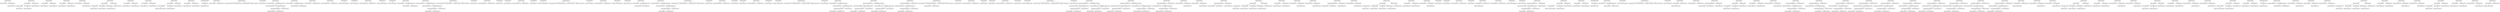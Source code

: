 digraph QuickSort {
"0x6030002e9cc0" [label="StatementMoveNode" shape=box]
"0x6020002026f0" [label="ExpressionConstNode: 1" shape=box]
"0x6030002e9cc0" -> "0x6020002026f0"
"0x6020002026d0" [label="ExpressionTempNode" shape=box]
"0x6040002c8590" [label="TempNode: auxiliary@3737" shape=box]
"0x6020002026d0" -> "0x6040002c8590"
"0x6030002e9cc0" -> "0x6020002026d0"
"0x6030002e9cf0" [label="StatementMoveNode" shape=box]
"0x6040002ca710" [label="ExpressionCallNode" shape=box]
"0x602000202750" [label="ExpressionNameNode" shape=box]
"0x6040002c0790" [label="LabelNode: new@3135" shape=box]
"0x602000202750" -> "0x6040002c0790"
"0x6040002ca710" -> "0x602000202750"
"0x602000202770" [label="ExpressionTempNode" shape=box]
"0x6040002c8550" [label="TempNode: auxiliary@3737" shape=box]
"0x602000202770" -> "0x6040002c8550"
"0x6040002ca710" -> "0x602000202770"
"0x6030002e9cf0" -> "0x6040002ca710"
"0x602000202730" [label="ExpressionTempNode" shape=box]
"0x6040002c8650" [label="TempNode: auxiliary@3738" shape=box]
"0x602000202730" -> "0x6040002c8650"
"0x6030002e9cf0" -> "0x602000202730"
"0x6030002e9d20" [label="StatementMoveNode" shape=box]
"0x6020002027f0" [label="ExpressionTempNode" shape=box]
"0x6040002c8610" [label="TempNode: auxiliary@3737" shape=box]
"0x6020002027f0" -> "0x6040002c8610"
"0x6030002e9d20" -> "0x6020002027f0"
"0x6020002027d0" [label="ExpressionTempNode" shape=box]
"0x6040002c5950" [label="TempNode: auxiliary@3709" shape=box]
"0x6020002027d0" -> "0x6040002c5950"
"0x6030002e9d20" -> "0x6020002027d0"
"0x6030002e9d80" [label="StatementMoveNode" shape=box]
"0x602000202830" [label="ExpressionTempNode" shape=box]
"0x6040002c5910" [label="TempNode: auxiliary@3708" shape=box]
"0x602000202830" -> "0x6040002c5910"
"0x6030002e9d80" -> "0x602000202830"
"0x602000202810" [label="ExpressionTempNode" shape=box]
"0x6040002c86d0" [label="TempNode: auxiliary@3739" shape=box]
"0x602000202810" -> "0x6040002c86d0"
"0x6030002e9d80" -> "0x602000202810"
"0x6030002e9db0" [label="StatementMoveNode" shape=box]
"0x602000202870" [label="ExpressionConstNode: 10" shape=box]
"0x6030002e9db0" -> "0x602000202870"
"0x602000202850" [label="ExpressionTempNode" shape=box]
"0x6040002c8750" [label="TempNode: auxiliary@3740" shape=box]
"0x602000202850" -> "0x6040002c8750"
"0x6030002e9db0" -> "0x602000202850"
"0x6030002e9de0" [label="StatementMoveNode" shape=box]
"0x6040002ca750" [label="ExpressionCallNode" shape=box]
"0x6020002028b0" [label="ExpressionNameNode" shape=box]
"0x6040002c0710" [label="LabelNode: Start@3134" shape=box]
"0x6020002028b0" -> "0x6040002c0710"
"0x6040002ca750" -> "0x6020002028b0"
"0x6020002028d0" [label="ExpressionTempNode" shape=box]
"0x6040002c8690" [label="TempNode: auxiliary@3739" shape=box]
"0x6020002028d0" -> "0x6040002c8690"
"0x6040002ca750" -> "0x6020002028d0"
"0x602000202910" [label="ExpressionTempNode" shape=box]
"0x6040002c8710" [label="TempNode: auxiliary@3740" shape=box]
"0x602000202910" -> "0x6040002c8710"
"0x6040002ca750" -> "0x602000202910"
"0x6030002e9de0" -> "0x6040002ca750"
"0x602000202890" [label="ExpressionTempNode" shape=box]
"0x6040002c8810" [label="TempNode: auxiliary@3741" shape=box]
"0x602000202890" -> "0x6040002c8810"
"0x6030002e9de0" -> "0x602000202890"
"0x6030002e9e10" [label="StatementMoveNode" shape=box]
"0x602000202970" [label="ExpressionTempNode" shape=box]
"0x6040002c87d0" [label="TempNode: auxiliary@3740" shape=box]
"0x602000202970" -> "0x6040002c87d0"
"0x6030002e9e10" -> "0x602000202970"
"0x602000202950" [label="ExpressionTempNode" shape=box]
"0x6040002c5a10" [label="TempNode: auxiliary@3710" shape=box]
"0x602000202950" -> "0x6040002c5a10"
"0x6030002e9e10" -> "0x602000202950"
"0x6030002e9e40" [label="StatementMoveNode" shape=box]
"0x6020002029b0" [label="ExpressionTempNode" shape=box]
"0x6040002c59d0" [label="TempNode: auxiliary@3709" shape=box]
"0x6020002029b0" -> "0x6040002c59d0"
"0x6030002e9e40" -> "0x6020002029b0"
"0x602000202990" [label="ExpressionTempNode" shape=box]
"0x6040002c8890" [label="TempNode: auxiliary@3742" shape=box]
"0x602000202990" -> "0x6040002c8890"
"0x6030002e9e40" -> "0x602000202990"
"0x6030002e9e70" [label="StatementMoveNode" shape=box]
"0x6040002ca790" [label="ExpressionCallNode" shape=box]
"0x6020002029f0" [label="ExpressionNameNode" shape=box]
"0x6040002c0810" [label="LabelNode: System.out.println@3136" shape=box]
"0x6020002029f0" -> "0x6040002c0810"
"0x6040002ca790" -> "0x6020002029f0"
"0x602000202a10" [label="ExpressionTempNode" shape=box]
"0x6040002c8850" [label="TempNode: auxiliary@3742" shape=box]
"0x602000202a10" -> "0x6040002c8850"
"0x6040002ca790" -> "0x602000202a10"
"0x6030002e9e70" -> "0x6040002ca790"
"0x6020002029d0" [label="ExpressionTempNode" shape=box]
"0x6040002c8950" [label="TempNode: auxiliary@3743" shape=box]
"0x6020002029d0" -> "0x6040002c8950"
"0x6030002e9e70" -> "0x6020002029d0"
"0x6030002e9ea0" [label="StatementMoveNode" shape=box]
"0x602000202a70" [label="ExpressionTempNode" shape=box]
"0x6040002c8910" [label="TempNode: auxiliary@3742" shape=box]
"0x602000202a70" -> "0x6040002c8910"
"0x6030002e9ea0" -> "0x602000202a70"
"0x602000202a50" [label="ExpressionTempNode" shape=box]
"0x6040002c5ad0" [label="TempNode: auxiliary@3711" shape=box]
"0x602000202a50" -> "0x6040002c5ad0"
"0x6030002e9ea0" -> "0x602000202a50"
"0x602000202ab0" [label="StatementExpressionNode" shape=box]
"0x602000202a90" [label="ExpressionTempNode" shape=box]
"0x6040002c5a90" [label="TempNode: auxiliary@3710" shape=box]
"0x602000202a90" -> "0x6040002c5a90"
"0x602000202ab0" -> "0x602000202a90"
"0x6030002e8d30" [label="StatementMoveNode" shape=box]
"0x6040002c93d0" [label="ExpressionLocalNode: t" shape=box]
"0x6030002e8d30" -> "0x6040002c93d0"
"0x602000201a10" [label="ExpressionConstNode: 0" shape=box]
"0x6030002e8d30" -> "0x602000201a10"
"0x6040002c9490" [label="StatementCJumpNode: 2" shape=box]
"0x6040002c9410" [label="ExpressionLocalNode: left" shape=box]
"0x6040002c9490" -> "0x6040002c9410"
"0x6040002c9450" [label="ExpressionLocalNode: right" shape=box]
"0x6040002c9490" -> "0x6040002c9450"
"0x6040002c2c50" [label="LabelNode: if_false@3163" shape=box]
"0x6040002c9490" -> "0x6040002c2c50"
"0x6040002c2c10" [label="LabelNode: if_true@3162" shape=box]
"0x6040002c9490" -> "0x6040002c2c10"
"0x602000201a70" [label="StatementLabelNode" shape=box]
"0x6040002c2cd0" [label="LabelNode: if_true@3162" shape=box]
"0x602000201a70" -> "0x6040002c2cd0"
"0x6030002e8e20" [label="StatementMoveNode" shape=box]
"0x6040002c9550" [label="ExpressionLocalNode: v" shape=box]
"0x6030002e8e20" -> "0x6040002c9550"
"0x6030002e8df0" [label="ExpressionBinaryOperationNode: 0" shape=box]
"0x6040002c94d0" [label="ExpressionLocalNode: number" shape=box]
"0x6030002e8df0" -> "0x6040002c94d0"
"0x6030002e8dc0" [label="ExpressionBinaryOperationNode: 0" shape=box]
"0x6030002e8d90" [label="ExpressionBinaryOperationNode: 2" shape=box]
"0x6040002c9510" [label="ExpressionLocalNode: right" shape=box]
"0x6030002e8d90" -> "0x6040002c9510"
"0x602000201a90" [label="ExpressionConstNode: 8" shape=box]
"0x6030002e8d90" -> "0x602000201a90"
"0x6030002e8dc0" -> "0x6030002e8d90"
"0x602000201ab0" [label="ExpressionConstNode: 8" shape=box]
"0x6030002e8dc0" -> "0x602000201ab0"
"0x6030002e8df0" -> "0x6030002e8dc0"
"0x6030002e8e20" -> "0x6030002e8df0"
"0x6030002e8e80" [label="StatementMoveNode" shape=box]
"0x6040002c95d0" [label="ExpressionLocalNode: i" shape=box]
"0x6030002e8e80" -> "0x6040002c95d0"
"0x6030002e8e50" [label="ExpressionBinaryOperationNode: 1" shape=box]
"0x6040002c9590" [label="ExpressionLocalNode: left" shape=box]
"0x6030002e8e50" -> "0x6040002c9590"
"0x602000201ad0" [label="ExpressionConstNode: 1" shape=box]
"0x6030002e8e50" -> "0x602000201ad0"
"0x6030002e8e80" -> "0x6030002e8e50"
"0x6030002e8eb0" [label="StatementMoveNode" shape=box]
"0x6040002c9650" [label="ExpressionLocalNode: j" shape=box]
"0x6030002e8eb0" -> "0x6040002c9650"
"0x6040002c9610" [label="ExpressionLocalNode: right" shape=box]
"0x6030002e8eb0" -> "0x6040002c9610"
"0x6030002e8ee0" [label="StatementMoveNode" shape=box]
"0x6040002c9690" [label="ExpressionLocalNode: cont01" shape=box]
"0x6030002e8ee0" -> "0x6040002c9690"
"0x602000201af0" [label="ExpressionConstNode: 1" shape=box]
"0x6030002e8ee0" -> "0x602000201af0"
"0x602000201b10" [label="StatementJumpNode" shape=box]
"0x6040002c2410" [label="LabelNode: while_conditional@3157" shape=box]
"0x602000201b10" -> "0x6040002c2410"
"0x602000201b30" [label="StatementLabelNode" shape=box]
"0x6040002c2550" [label="LabelNode: while_true@3158" shape=box]
"0x602000201b30" -> "0x6040002c2550"
"0x6030002e8f10" [label="StatementMoveNode" shape=box]
"0x6040002c96d0" [label="ExpressionLocalNode: cont02" shape=box]
"0x6030002e8f10" -> "0x6040002c96d0"
"0x602000201b50" [label="ExpressionConstNode: 1" shape=box]
"0x6030002e8f10" -> "0x602000201b50"
"0x602000201b70" [label="StatementJumpNode" shape=box]
"0x6040002c1650" [label="LabelNode: while_conditional@3145" shape=box]
"0x602000201b70" -> "0x6040002c1650"
"0x602000201b90" [label="StatementLabelNode" shape=box]
"0x6040002c1790" [label="LabelNode: while_true@3146" shape=box]
"0x602000201b90" -> "0x6040002c1790"
"0x6030002e8f70" [label="StatementMoveNode" shape=box]
"0x6040002c9750" [label="ExpressionLocalNode: i" shape=box]
"0x6030002e8f70" -> "0x6040002c9750"
"0x6030002e8f40" [label="ExpressionBinaryOperationNode: 0" shape=box]
"0x6040002c9710" [label="ExpressionLocalNode: i" shape=box]
"0x6030002e8f40" -> "0x6040002c9710"
"0x602000201bb0" [label="ExpressionConstNode: 1" shape=box]
"0x6030002e8f40" -> "0x602000201bb0"
"0x6030002e8f70" -> "0x6030002e8f40"
"0x6030002e9030" [label="StatementMoveNode" shape=box]
"0x6040002c9810" [label="ExpressionLocalNode: aux03" shape=box]
"0x6030002e9030" -> "0x6040002c9810"
"0x6030002e9000" [label="ExpressionBinaryOperationNode: 0" shape=box]
"0x6040002c9790" [label="ExpressionLocalNode: number" shape=box]
"0x6030002e9000" -> "0x6040002c9790"
"0x6030002e8fd0" [label="ExpressionBinaryOperationNode: 0" shape=box]
"0x6030002e8fa0" [label="ExpressionBinaryOperationNode: 2" shape=box]
"0x6040002c97d0" [label="ExpressionLocalNode: i" shape=box]
"0x6030002e8fa0" -> "0x6040002c97d0"
"0x602000201bd0" [label="ExpressionConstNode: 8" shape=box]
"0x6030002e8fa0" -> "0x602000201bd0"
"0x6030002e8fd0" -> "0x6030002e8fa0"
"0x602000201bf0" [label="ExpressionConstNode: 8" shape=box]
"0x6030002e8fd0" -> "0x602000201bf0"
"0x6030002e9000" -> "0x6030002e8fd0"
"0x6030002e9030" -> "0x6030002e9000"
"0x6040002c98d0" [label="StatementCJumpNode: 2" shape=box]
"0x6040002c9850" [label="ExpressionLocalNode: aux03" shape=box]
"0x6040002c98d0" -> "0x6040002c9850"
"0x6040002c9890" [label="ExpressionLocalNode: v" shape=box]
"0x6040002c98d0" -> "0x6040002c9890"
"0x6040002c1490" [label="LabelNode: if_true@3142" shape=box]
"0x6040002c98d0" -> "0x6040002c1490"
"0x6040002c14d0" [label="LabelNode: if_false@3143" shape=box]
"0x6040002c98d0" -> "0x6040002c14d0"
"0x602000201c10" [label="StatementLabelNode" shape=box]
"0x6040002c1550" [label="LabelNode: if_true@3142" shape=box]
"0x602000201c10" -> "0x6040002c1550"
"0x6030002e9060" [label="StatementMoveNode" shape=box]
"0x6040002c9910" [label="ExpressionLocalNode: cont02" shape=box]
"0x6030002e9060" -> "0x6040002c9910"
"0x602000201c30" [label="ExpressionConstNode: 0" shape=box]
"0x6030002e9060" -> "0x602000201c30"
"0x602000201c50" [label="StatementJumpNode" shape=box]
"0x6040002c1510" [label="LabelNode: if_end@3144" shape=box]
"0x602000201c50" -> "0x6040002c1510"
"0x602000201c70" [label="StatementLabelNode" shape=box]
"0x6040002c1590" [label="LabelNode: if_false@3143" shape=box]
"0x602000201c70" -> "0x6040002c1590"
"0x6030002e9090" [label="StatementMoveNode" shape=box]
"0x6040002c9950" [label="ExpressionLocalNode: cont02" shape=box]
"0x6030002e9090" -> "0x6040002c9950"
"0x602000201c90" [label="ExpressionConstNode: 1" shape=box]
"0x6030002e9090" -> "0x602000201c90"
"0x602000201cb0" [label="StatementLabelNode" shape=box]
"0x6040002c15d0" [label="LabelNode: if_end@3144" shape=box]
"0x602000201cb0" -> "0x6040002c15d0"
"0x602000201cd0" [label="StatementLabelNode" shape=box]
"0x6040002c1750" [label="LabelNode: while_conditional@3145" shape=box]
"0x602000201cd0" -> "0x6040002c1750"
"0x6040002c99d0" [label="StatementCJumpNode: 1" shape=box]
"0x602000201cf0" [label="ExpressionConstNode: 0" shape=box]
"0x6040002c99d0" -> "0x602000201cf0"
"0x6040002c9990" [label="ExpressionLocalNode: cont02" shape=box]
"0x6040002c99d0" -> "0x6040002c9990"
"0x6040002c1710" [label="LabelNode: while_end@3147" shape=box]
"0x6040002c99d0" -> "0x6040002c1710"
"0x6040002c16d0" [label="LabelNode: while_true@3146" shape=box]
"0x6040002c99d0" -> "0x6040002c16d0"
"0x602000201d10" [label="StatementLabelNode" shape=box]
"0x6040002c17d0" [label="LabelNode: while_end@3147" shape=box]
"0x602000201d10" -> "0x6040002c17d0"
"0x6030002e90c0" [label="StatementMoveNode" shape=box]
"0x6040002c9a10" [label="ExpressionLocalNode: cont02" shape=box]
"0x6030002e90c0" -> "0x6040002c9a10"
"0x602000201d30" [label="ExpressionConstNode: 1" shape=box]
"0x6030002e90c0" -> "0x602000201d30"
"0x602000201d50" [label="StatementJumpNode" shape=box]
"0x6040002c1cd0" [label="LabelNode: while_conditional@3151" shape=box]
"0x602000201d50" -> "0x6040002c1cd0"
"0x602000201d70" [label="StatementLabelNode" shape=box]
"0x6040002c1e10" [label="LabelNode: while_true@3152" shape=box]
"0x602000201d70" -> "0x6040002c1e10"
"0x6030002e9120" [label="StatementMoveNode" shape=box]
"0x6040002c9a90" [label="ExpressionLocalNode: j" shape=box]
"0x6030002e9120" -> "0x6040002c9a90"
"0x6030002e90f0" [label="ExpressionBinaryOperationNode: 1" shape=box]
"0x6040002c9a50" [label="ExpressionLocalNode: j" shape=box]
"0x6030002e90f0" -> "0x6040002c9a50"
"0x602000201d90" [label="ExpressionConstNode: 1" shape=box]
"0x6030002e90f0" -> "0x602000201d90"
"0x6030002e9120" -> "0x6030002e90f0"
"0x6030002e91e0" [label="StatementMoveNode" shape=box]
"0x6040002c9b50" [label="ExpressionLocalNode: aux03" shape=box]
"0x6030002e91e0" -> "0x6040002c9b50"
"0x6030002e91b0" [label="ExpressionBinaryOperationNode: 0" shape=box]
"0x6040002c9ad0" [label="ExpressionLocalNode: number" shape=box]
"0x6030002e91b0" -> "0x6040002c9ad0"
"0x6030002e9180" [label="ExpressionBinaryOperationNode: 0" shape=box]
"0x6030002e9150" [label="ExpressionBinaryOperationNode: 2" shape=box]
"0x6040002c9b10" [label="ExpressionLocalNode: j" shape=box]
"0x6030002e9150" -> "0x6040002c9b10"
"0x602000201db0" [label="ExpressionConstNode: 8" shape=box]
"0x6030002e9150" -> "0x602000201db0"
"0x6030002e9180" -> "0x6030002e9150"
"0x602000201dd0" [label="ExpressionConstNode: 8" shape=box]
"0x6030002e9180" -> "0x602000201dd0"
"0x6030002e91b0" -> "0x6030002e9180"
"0x6030002e91e0" -> "0x6030002e91b0"
"0x6040002c9c10" [label="StatementCJumpNode: 2" shape=box]
"0x6040002c9b90" [label="ExpressionLocalNode: v" shape=box]
"0x6040002c9c10" -> "0x6040002c9b90"
"0x6040002c9bd0" [label="ExpressionLocalNode: aux03" shape=box]
"0x6040002c9c10" -> "0x6040002c9bd0"
"0x6040002c1b10" [label="LabelNode: if_true@3148" shape=box]
"0x6040002c9c10" -> "0x6040002c1b10"
"0x6040002c1b50" [label="LabelNode: if_false@3149" shape=box]
"0x6040002c9c10" -> "0x6040002c1b50"
"0x602000201df0" [label="StatementLabelNode" shape=box]
"0x6040002c1bd0" [label="LabelNode: if_true@3148" shape=box]
"0x602000201df0" -> "0x6040002c1bd0"
"0x6030002e9210" [label="StatementMoveNode" shape=box]
"0x6040002c9c50" [label="ExpressionLocalNode: cont02" shape=box]
"0x6030002e9210" -> "0x6040002c9c50"
"0x602000201e10" [label="ExpressionConstNode: 0" shape=box]
"0x6030002e9210" -> "0x602000201e10"
"0x602000201e30" [label="StatementJumpNode" shape=box]
"0x6040002c1b90" [label="LabelNode: if_end@3150" shape=box]
"0x602000201e30" -> "0x6040002c1b90"
"0x602000201e50" [label="StatementLabelNode" shape=box]
"0x6040002c1c10" [label="LabelNode: if_false@3149" shape=box]
"0x602000201e50" -> "0x6040002c1c10"
"0x6030002e9240" [label="StatementMoveNode" shape=box]
"0x6040002c9c90" [label="ExpressionLocalNode: cont02" shape=box]
"0x6030002e9240" -> "0x6040002c9c90"
"0x602000201e70" [label="ExpressionConstNode: 1" shape=box]
"0x6030002e9240" -> "0x602000201e70"
"0x602000201e90" [label="StatementLabelNode" shape=box]
"0x6040002c1c50" [label="LabelNode: if_end@3150" shape=box]
"0x602000201e90" -> "0x6040002c1c50"
"0x602000201eb0" [label="StatementLabelNode" shape=box]
"0x6040002c1dd0" [label="LabelNode: while_conditional@3151" shape=box]
"0x602000201eb0" -> "0x6040002c1dd0"
"0x6040002c9d10" [label="StatementCJumpNode: 1" shape=box]
"0x602000201ed0" [label="ExpressionConstNode: 0" shape=box]
"0x6040002c9d10" -> "0x602000201ed0"
"0x6040002c9cd0" [label="ExpressionLocalNode: cont02" shape=box]
"0x6040002c9d10" -> "0x6040002c9cd0"
"0x6040002c1d90" [label="LabelNode: while_end@3153" shape=box]
"0x6040002c9d10" -> "0x6040002c1d90"
"0x6040002c1d50" [label="LabelNode: while_true@3152" shape=box]
"0x6040002c9d10" -> "0x6040002c1d50"
"0x602000201ef0" [label="StatementLabelNode" shape=box]
"0x6040002c1e50" [label="LabelNode: while_end@3153" shape=box]
"0x602000201ef0" -> "0x6040002c1e50"
"0x6030002e9300" [label="StatementMoveNode" shape=box]
"0x6040002c9dd0" [label="ExpressionLocalNode: t" shape=box]
"0x6030002e9300" -> "0x6040002c9dd0"
"0x6030002e92d0" [label="ExpressionBinaryOperationNode: 0" shape=box]
"0x6040002c9d50" [label="ExpressionLocalNode: number" shape=box]
"0x6030002e92d0" -> "0x6040002c9d50"
"0x6030002e92a0" [label="ExpressionBinaryOperationNode: 0" shape=box]
"0x6030002e9270" [label="ExpressionBinaryOperationNode: 2" shape=box]
"0x6040002c9d90" [label="ExpressionLocalNode: i" shape=box]
"0x6030002e9270" -> "0x6040002c9d90"
"0x602000201f10" [label="ExpressionConstNode: 8" shape=box]
"0x6030002e9270" -> "0x602000201f10"
"0x6030002e92a0" -> "0x6030002e9270"
"0x602000201f30" [label="ExpressionConstNode: 8" shape=box]
"0x6030002e92a0" -> "0x602000201f30"
"0x6030002e92d0" -> "0x6030002e92a0"
"0x6030002e9300" -> "0x6030002e92d0"
"0x6030002e9450" [label="StatementMoveNode" shape=box]
"0x6030002e9420" [label="ExpressionBinaryOperationNode: 0" shape=box]
"0x6040002c9e90" [label="ExpressionLocalNode: number" shape=box]
"0x6030002e9420" -> "0x6040002c9e90"
"0x6030002e93f0" [label="ExpressionBinaryOperationNode: 0" shape=box]
"0x6030002e93c0" [label="ExpressionBinaryOperationNode: 2" shape=box]
"0x6040002c9ed0" [label="ExpressionLocalNode: i" shape=box]
"0x6030002e93c0" -> "0x6040002c9ed0"
"0x602000201f90" [label="ExpressionConstNode: 8" shape=box]
"0x6030002e93c0" -> "0x602000201f90"
"0x6030002e93f0" -> "0x6030002e93c0"
"0x602000201fb0" [label="ExpressionConstNode: 8" shape=box]
"0x6030002e93f0" -> "0x602000201fb0"
"0x6030002e9420" -> "0x6030002e93f0"
"0x6030002e9450" -> "0x6030002e9420"
"0x6030002e9390" [label="ExpressionBinaryOperationNode: 0" shape=box]
"0x6040002c9e10" [label="ExpressionLocalNode: number" shape=box]
"0x6030002e9390" -> "0x6040002c9e10"
"0x6030002e9360" [label="ExpressionBinaryOperationNode: 0" shape=box]
"0x6030002e9330" [label="ExpressionBinaryOperationNode: 2" shape=box]
"0x6040002c9e50" [label="ExpressionLocalNode: j" shape=box]
"0x6030002e9330" -> "0x6040002c9e50"
"0x602000201f50" [label="ExpressionConstNode: 8" shape=box]
"0x6030002e9330" -> "0x602000201f50"
"0x6030002e9360" -> "0x6030002e9330"
"0x602000201f70" [label="ExpressionConstNode: 8" shape=box]
"0x6030002e9360" -> "0x602000201f70"
"0x6030002e9390" -> "0x6030002e9360"
"0x6030002e9450" -> "0x6030002e9390"
"0x6030002e9510" [label="StatementMoveNode" shape=box]
"0x6030002e94e0" [label="ExpressionBinaryOperationNode: 0" shape=box]
"0x6040002c9f50" [label="ExpressionLocalNode: number" shape=box]
"0x6030002e94e0" -> "0x6040002c9f50"
"0x6030002e94b0" [label="ExpressionBinaryOperationNode: 0" shape=box]
"0x6030002e9480" [label="ExpressionBinaryOperationNode: 2" shape=box]
"0x6040002c9f90" [label="ExpressionLocalNode: j" shape=box]
"0x6030002e9480" -> "0x6040002c9f90"
"0x602000201fd0" [label="ExpressionConstNode: 8" shape=box]
"0x6030002e9480" -> "0x602000201fd0"
"0x6030002e94b0" -> "0x6030002e9480"
"0x602000201ff0" [label="ExpressionConstNode: 8" shape=box]
"0x6030002e94b0" -> "0x602000201ff0"
"0x6030002e94e0" -> "0x6030002e94b0"
"0x6030002e9510" -> "0x6030002e94e0"
"0x6040002c9f10" [label="ExpressionLocalNode: t" shape=box]
"0x6030002e9510" -> "0x6040002c9f10"
"0x6040002ca050" [label="StatementCJumpNode: 2" shape=box]
"0x6040002c9fd0" [label="ExpressionLocalNode: j" shape=box]
"0x6040002ca050" -> "0x6040002c9fd0"
"0x6030002e9540" [label="ExpressionBinaryOperationNode: 0" shape=box]
"0x6040002ca010" [label="ExpressionLocalNode: i" shape=box]
"0x6030002e9540" -> "0x6040002ca010"
"0x602000202010" [label="ExpressionConstNode: 1" shape=box]
"0x6030002e9540" -> "0x602000202010"
"0x6040002ca050" -> "0x6030002e9540"
"0x6040002c2290" [label="LabelNode: if_false@3155" shape=box]
"0x6040002ca050" -> "0x6040002c2290"
"0x6040002c2250" [label="LabelNode: if_true@3154" shape=box]
"0x6040002ca050" -> "0x6040002c2250"
"0x602000202030" [label="StatementLabelNode" shape=box]
"0x6040002c2310" [label="LabelNode: if_true@3154" shape=box]
"0x602000202030" -> "0x6040002c2310"
"0x6030002e9570" [label="StatementMoveNode" shape=box]
"0x6040002ca090" [label="ExpressionLocalNode: cont01" shape=box]
"0x6030002e9570" -> "0x6040002ca090"
"0x602000202050" [label="ExpressionConstNode: 0" shape=box]
"0x6030002e9570" -> "0x602000202050"
"0x602000202070" [label="StatementJumpNode" shape=box]
"0x6040002c22d0" [label="LabelNode: if_end@3156" shape=box]
"0x602000202070" -> "0x6040002c22d0"
"0x602000202090" [label="StatementLabelNode" shape=box]
"0x6040002c2350" [label="LabelNode: if_false@3155" shape=box]
"0x602000202090" -> "0x6040002c2350"
"0x6030002e95a0" [label="StatementMoveNode" shape=box]
"0x6040002ca0d0" [label="ExpressionLocalNode: cont01" shape=box]
"0x6030002e95a0" -> "0x6040002ca0d0"
"0x6020002020b0" [label="ExpressionConstNode: 1" shape=box]
"0x6030002e95a0" -> "0x6020002020b0"
"0x6020002020d0" [label="StatementLabelNode" shape=box]
"0x6040002c2390" [label="LabelNode: if_end@3156" shape=box]
"0x6020002020d0" -> "0x6040002c2390"
"0x6020002020f0" [label="StatementLabelNode" shape=box]
"0x6040002c2510" [label="LabelNode: while_conditional@3157" shape=box]
"0x6020002020f0" -> "0x6040002c2510"
"0x6040002ca150" [label="StatementCJumpNode: 1" shape=box]
"0x602000202110" [label="ExpressionConstNode: 0" shape=box]
"0x6040002ca150" -> "0x602000202110"
"0x6040002ca110" [label="ExpressionLocalNode: cont01" shape=box]
"0x6040002ca150" -> "0x6040002ca110"
"0x6040002c24d0" [label="LabelNode: while_end@3159" shape=box]
"0x6040002ca150" -> "0x6040002c24d0"
"0x6040002c2490" [label="LabelNode: while_true@3158" shape=box]
"0x6040002ca150" -> "0x6040002c2490"
"0x602000202130" [label="StatementLabelNode" shape=box]
"0x6040002c2590" [label="LabelNode: while_end@3159" shape=box]
"0x602000202130" -> "0x6040002c2590"
"0x6030002e96f0" [label="StatementMoveNode" shape=box]
"0x6030002e96c0" [label="ExpressionBinaryOperationNode: 0" shape=box]
"0x6040002ca210" [label="ExpressionLocalNode: number" shape=box]
"0x6030002e96c0" -> "0x6040002ca210"
"0x6030002e9690" [label="ExpressionBinaryOperationNode: 0" shape=box]
"0x6030002e9660" [label="ExpressionBinaryOperationNode: 2" shape=box]
"0x6040002ca250" [label="ExpressionLocalNode: j" shape=box]
"0x6030002e9660" -> "0x6040002ca250"
"0x602000202190" [label="ExpressionConstNode: 8" shape=box]
"0x6030002e9660" -> "0x602000202190"
"0x6030002e9690" -> "0x6030002e9660"
"0x6020002021b0" [label="ExpressionConstNode: 8" shape=box]
"0x6030002e9690" -> "0x6020002021b0"
"0x6030002e96c0" -> "0x6030002e9690"
"0x6030002e96f0" -> "0x6030002e96c0"
"0x6030002e9630" [label="ExpressionBinaryOperationNode: 0" shape=box]
"0x6040002ca190" [label="ExpressionLocalNode: number" shape=box]
"0x6030002e9630" -> "0x6040002ca190"
"0x6030002e9600" [label="ExpressionBinaryOperationNode: 0" shape=box]
"0x6030002e95d0" [label="ExpressionBinaryOperationNode: 2" shape=box]
"0x6040002ca1d0" [label="ExpressionLocalNode: i" shape=box]
"0x6030002e95d0" -> "0x6040002ca1d0"
"0x602000202150" [label="ExpressionConstNode: 8" shape=box]
"0x6030002e95d0" -> "0x602000202150"
"0x6030002e9600" -> "0x6030002e95d0"
"0x602000202170" [label="ExpressionConstNode: 8" shape=box]
"0x6030002e9600" -> "0x602000202170"
"0x6030002e9630" -> "0x6030002e9600"
"0x6030002e96f0" -> "0x6030002e9630"
"0x6030002e9840" [label="StatementMoveNode" shape=box]
"0x6030002e9810" [label="ExpressionBinaryOperationNode: 0" shape=box]
"0x6040002ca310" [label="ExpressionLocalNode: number" shape=box]
"0x6030002e9810" -> "0x6040002ca310"
"0x6030002e97e0" [label="ExpressionBinaryOperationNode: 0" shape=box]
"0x6030002e97b0" [label="ExpressionBinaryOperationNode: 2" shape=box]
"0x6040002ca350" [label="ExpressionLocalNode: i" shape=box]
"0x6030002e97b0" -> "0x6040002ca350"
"0x602000202210" [label="ExpressionConstNode: 8" shape=box]
"0x6030002e97b0" -> "0x602000202210"
"0x6030002e97e0" -> "0x6030002e97b0"
"0x602000202230" [label="ExpressionConstNode: 8" shape=box]
"0x6030002e97e0" -> "0x602000202230"
"0x6030002e9810" -> "0x6030002e97e0"
"0x6030002e9840" -> "0x6030002e9810"
"0x6030002e9780" [label="ExpressionBinaryOperationNode: 0" shape=box]
"0x6040002ca290" [label="ExpressionLocalNode: number" shape=box]
"0x6030002e9780" -> "0x6040002ca290"
"0x6030002e9750" [label="ExpressionBinaryOperationNode: 0" shape=box]
"0x6030002e9720" [label="ExpressionBinaryOperationNode: 2" shape=box]
"0x6040002ca2d0" [label="ExpressionLocalNode: right" shape=box]
"0x6030002e9720" -> "0x6040002ca2d0"
"0x6020002021d0" [label="ExpressionConstNode: 8" shape=box]
"0x6030002e9720" -> "0x6020002021d0"
"0x6030002e9750" -> "0x6030002e9720"
"0x6020002021f0" [label="ExpressionConstNode: 8" shape=box]
"0x6030002e9750" -> "0x6020002021f0"
"0x6030002e9780" -> "0x6030002e9750"
"0x6030002e9840" -> "0x6030002e9780"
"0x6030002e9900" [label="StatementMoveNode" shape=box]
"0x6030002e98d0" [label="ExpressionBinaryOperationNode: 0" shape=box]
"0x6040002ca3d0" [label="ExpressionLocalNode: number" shape=box]
"0x6030002e98d0" -> "0x6040002ca3d0"
"0x6030002e98a0" [label="ExpressionBinaryOperationNode: 0" shape=box]
"0x6030002e9870" [label="ExpressionBinaryOperationNode: 2" shape=box]
"0x6040002ca410" [label="ExpressionLocalNode: right" shape=box]
"0x6030002e9870" -> "0x6040002ca410"
"0x602000202250" [label="ExpressionConstNode: 8" shape=box]
"0x6030002e9870" -> "0x602000202250"
"0x6030002e98a0" -> "0x6030002e9870"
"0x602000202270" [label="ExpressionConstNode: 8" shape=box]
"0x6030002e98a0" -> "0x602000202270"
"0x6030002e98d0" -> "0x6030002e98a0"
"0x6030002e9900" -> "0x6030002e98d0"
"0x6040002ca390" [label="ExpressionLocalNode: t" shape=box]
"0x6030002e9900" -> "0x6040002ca390"
"0x6030002e9930" [label="StatementMoveNode" shape=box]
"0x6040002ca450" [label="ExpressionLocalNode: this" shape=box]
"0x6030002e9930" -> "0x6040002ca450"
"0x602000202290" [label="ExpressionTempNode" shape=box]
"0x6040002c7f90" [label="TempNode: auxiliary@3729" shape=box]
"0x602000202290" -> "0x6040002c7f90"
"0x6030002e9930" -> "0x602000202290"
"0x6030002e9960" [label="StatementMoveNode" shape=box]
"0x6040002ca490" [label="ExpressionLocalNode: left" shape=box]
"0x6030002e9960" -> "0x6040002ca490"
"0x6020002022b0" [label="ExpressionTempNode" shape=box]
"0x6040002c8010" [label="TempNode: auxiliary@3730" shape=box]
"0x6020002022b0" -> "0x6040002c8010"
"0x6030002e9960" -> "0x6020002022b0"
"0x6030002e99c0" [label="StatementMoveNode" shape=box]
"0x6030002e9990" [label="ExpressionBinaryOperationNode: 1" shape=box]
"0x6040002ca4d0" [label="ExpressionLocalNode: i" shape=box]
"0x6030002e9990" -> "0x6040002ca4d0"
"0x6020002022f0" [label="ExpressionConstNode: 1" shape=box]
"0x6030002e9990" -> "0x6020002022f0"
"0x6030002e99c0" -> "0x6030002e9990"
"0x6020002022d0" [label="ExpressionTempNode" shape=box]
"0x6040002c8090" [label="TempNode: auxiliary@3731" shape=box]
"0x6020002022d0" -> "0x6040002c8090"
"0x6030002e99c0" -> "0x6020002022d0"
"0x6030002e9a20" [label="StatementMoveNode" shape=box]
"0x6040002ca510" [label="ExpressionCallNode" shape=box]
"0x602000202330" [label="ExpressionNameNode" shape=box]
"0x6040002c28d0" [label="LabelNode: Sort@3160" shape=box]
"0x602000202330" -> "0x6040002c28d0"
"0x6040002ca510" -> "0x602000202330"
"0x602000202350" [label="ExpressionTempNode" shape=box]
"0x6040002c7f50" [label="TempNode: auxiliary@3729" shape=box]
"0x602000202350" -> "0x6040002c7f50"
"0x6040002ca510" -> "0x602000202350"
"0x602000202390" [label="ExpressionTempNode" shape=box]
"0x6040002c7fd0" [label="TempNode: auxiliary@3730" shape=box]
"0x602000202390" -> "0x6040002c7fd0"
"0x6040002ca510" -> "0x602000202390"
"0x6020002023d0" [label="ExpressionTempNode" shape=box]
"0x6040002c8050" [label="TempNode: auxiliary@3731" shape=box]
"0x6020002023d0" -> "0x6040002c8050"
"0x6040002ca510" -> "0x6020002023d0"
"0x6030002e9a20" -> "0x6040002ca510"
"0x602000202310" [label="ExpressionTempNode" shape=box]
"0x6040002c8150" [label="TempNode: auxiliary@3732" shape=box]
"0x602000202310" -> "0x6040002c8150"
"0x6030002e9a20" -> "0x602000202310"
"0x6030002e9a50" [label="StatementMoveNode" shape=box]
"0x602000202410" [label="ExpressionTempNode" shape=box]
"0x6040002c8110" [label="TempNode: auxiliary@3731" shape=box]
"0x602000202410" -> "0x6040002c8110"
"0x6030002e9a50" -> "0x602000202410"
"0x6020002023f0" [label="ExpressionTempNode" shape=box]
"0x6040002c5650" [label="TempNode: auxiliary@3707" shape=box]
"0x6020002023f0" -> "0x6040002c5650"
"0x6030002e9a50" -> "0x6020002023f0"
"0x6030002e9a80" [label="StatementMoveNode" shape=box]
"0x6040002ca550" [label="ExpressionLocalNode: nt" shape=box]
"0x6030002e9a80" -> "0x6040002ca550"
"0x602000202430" [label="ExpressionTempNode" shape=box]
"0x6040002c5610" [label="TempNode: auxiliary@3706" shape=box]
"0x602000202430" -> "0x6040002c5610"
"0x6030002e9a80" -> "0x602000202430"
"0x6030002e9ab0" [label="StatementMoveNode" shape=box]
"0x6040002ca590" [label="ExpressionLocalNode: this" shape=box]
"0x6030002e9ab0" -> "0x6040002ca590"
"0x602000202450" [label="ExpressionTempNode" shape=box]
"0x6040002c82d0" [label="TempNode: auxiliary@3733" shape=box]
"0x602000202450" -> "0x6040002c82d0"
"0x6030002e9ab0" -> "0x602000202450"
"0x6030002e9b10" [label="StatementMoveNode" shape=box]
"0x6030002e9ae0" [label="ExpressionBinaryOperationNode: 0" shape=box]
"0x6040002ca5d0" [label="ExpressionLocalNode: i" shape=box]
"0x6030002e9ae0" -> "0x6040002ca5d0"
"0x602000202490" [label="ExpressionConstNode: 1" shape=box]
"0x6030002e9ae0" -> "0x602000202490"
"0x6030002e9b10" -> "0x6030002e9ae0"
"0x602000202470" [label="ExpressionTempNode" shape=box]
"0x6040002c8350" [label="TempNode: auxiliary@3734" shape=box]
"0x602000202470" -> "0x6040002c8350"
"0x6030002e9b10" -> "0x602000202470"
"0x6030002e9b40" [label="StatementMoveNode" shape=box]
"0x6040002ca610" [label="ExpressionLocalNode: right" shape=box]
"0x6030002e9b40" -> "0x6040002ca610"
"0x6020002024b0" [label="ExpressionTempNode" shape=box]
"0x6040002c83d0" [label="TempNode: auxiliary@3735" shape=box]
"0x6020002024b0" -> "0x6040002c83d0"
"0x6030002e9b40" -> "0x6020002024b0"
"0x6030002e9ba0" [label="StatementMoveNode" shape=box]
"0x6040002ca650" [label="ExpressionCallNode" shape=box]
"0x6020002024f0" [label="ExpressionNameNode" shape=box]
"0x6040002c2a50" [label="LabelNode: Sort@3161" shape=box]
"0x6020002024f0" -> "0x6040002c2a50"
"0x6040002ca650" -> "0x6020002024f0"
"0x602000202510" [label="ExpressionTempNode" shape=box]
"0x6040002c8290" [label="TempNode: auxiliary@3733" shape=box]
"0x602000202510" -> "0x6040002c8290"
"0x6040002ca650" -> "0x602000202510"
"0x602000202550" [label="ExpressionTempNode" shape=box]
"0x6040002c8310" [label="TempNode: auxiliary@3734" shape=box]
"0x602000202550" -> "0x6040002c8310"
"0x6040002ca650" -> "0x602000202550"
"0x602000202590" [label="ExpressionTempNode" shape=box]
"0x6040002c8390" [label="TempNode: auxiliary@3735" shape=box]
"0x602000202590" -> "0x6040002c8390"
"0x6040002ca650" -> "0x602000202590"
"0x6030002e9ba0" -> "0x6040002ca650"
"0x6020002024d0" [label="ExpressionTempNode" shape=box]
"0x6040002c8490" [label="TempNode: auxiliary@3736" shape=box]
"0x6020002024d0" -> "0x6040002c8490"
"0x6030002e9ba0" -> "0x6020002024d0"
"0x6030002e9bd0" [label="StatementMoveNode" shape=box]
"0x6020002025d0" [label="ExpressionTempNode" shape=box]
"0x6040002c8450" [label="TempNode: auxiliary@3735" shape=box]
"0x6020002025d0" -> "0x6040002c8450"
"0x6030002e9bd0" -> "0x6020002025d0"
"0x6020002025b0" [label="ExpressionTempNode" shape=box]
"0x6040002c5810" [label="TempNode: auxiliary@3708" shape=box]
"0x6020002025b0" -> "0x6040002c5810"
"0x6030002e9bd0" -> "0x6020002025b0"
"0x6030002e9c00" [label="StatementMoveNode" shape=box]
"0x6040002ca690" [label="ExpressionLocalNode: nt" shape=box]
"0x6030002e9c00" -> "0x6040002ca690"
"0x6020002025f0" [label="ExpressionTempNode" shape=box]
"0x6040002c57d0" [label="TempNode: auxiliary@3707" shape=box]
"0x6020002025f0" -> "0x6040002c57d0"
"0x6030002e9c00" -> "0x6020002025f0"
"0x602000202610" [label="StatementJumpNode" shape=box]
"0x6040002c2c90" [label="LabelNode: if_end@3164" shape=box]
"0x602000202610" -> "0x6040002c2c90"
"0x602000202630" [label="StatementLabelNode" shape=box]
"0x6040002c2d10" [label="LabelNode: if_false@3163" shape=box]
"0x602000202630" -> "0x6040002c2d10"
"0x6030002e9c30" [label="StatementMoveNode" shape=box]
"0x6040002ca6d0" [label="ExpressionLocalNode: nt" shape=box]
"0x6030002e9c30" -> "0x6040002ca6d0"
"0x602000202650" [label="ExpressionConstNode: 0" shape=box]
"0x6030002e9c30" -> "0x602000202650"
"0x602000202670" [label="StatementLabelNode" shape=box]
"0x6040002c2d50" [label="LabelNode: if_end@3164" shape=box]
"0x602000202670" -> "0x6040002c2d50"
"0x6030002e9c60" [label="StatementMoveNode" shape=box]
"0x6020002026b0" [label="ExpressionTempNode" shape=box]
"0x6040002c2dd0" [label="TempNode: return@return@52" shape=box]
"0x6020002026b0" -> "0x6040002c2dd0"
"0x6030002e9c60" -> "0x6020002026b0"
"0x602000202690" [label="ExpressionConstNode: 0" shape=box]
"0x6030002e9c60" -> "0x602000202690"
"0x6030002e8b20" [label="StatementMoveNode" shape=box]
"0x6040002c9190" [label="ExpressionLocalNode: j" shape=box]
"0x6030002e8b20" -> "0x6040002c9190"
"0x602000201770" [label="ExpressionConstNode: 0" shape=box]
"0x6030002e8b20" -> "0x602000201770"
"0x6020002017b0" [label="StatementJumpNode" shape=box]
"0x6040002c3090" [label="LabelNode: while_conditional@3166" shape=box]
"0x6020002017b0" -> "0x6040002c3090"
"0x6020002017f0" [label="StatementLabelNode" shape=box]
"0x6040002c31d0" [label="LabelNode: while_true@3167" shape=box]
"0x6020002017f0" -> "0x6040002c31d0"
"0x6030002e8c10" [label="StatementMoveNode" shape=box]
"0x6030002e8be0" [label="ExpressionBinaryOperationNode: 0" shape=box]
"0x6040002c91d0" [label="ExpressionLocalNode: number" shape=box]
"0x6030002e8be0" -> "0x6040002c91d0"
"0x6030002e8bb0" [label="ExpressionBinaryOperationNode: 0" shape=box]
"0x6030002e8b80" [label="ExpressionBinaryOperationNode: 2" shape=box]
"0x6040002c9210" [label="ExpressionLocalNode: j" shape=box]
"0x6030002e8b80" -> "0x6040002c9210"
"0x602000201830" [label="ExpressionConstNode: 8" shape=box]
"0x6030002e8b80" -> "0x602000201830"
"0x6030002e8bb0" -> "0x6030002e8b80"
"0x602000201850" [label="ExpressionConstNode: 8" shape=box]
"0x6030002e8bb0" -> "0x602000201850"
"0x6030002e8be0" -> "0x6030002e8bb0"
"0x6030002e8c10" -> "0x6030002e8be0"
"0x602000201810" [label="ExpressionTempNode" shape=box]
"0x6040002c6bd0" [label="TempNode: auxiliary@3727" shape=box]
"0x602000201810" -> "0x6040002c6bd0"
"0x6030002e8c10" -> "0x602000201810"
"0x6030002e8c40" [label="StatementMoveNode" shape=box]
"0x6040002c9250" [label="ExpressionCallNode" shape=box]
"0x602000201890" [label="ExpressionNameNode" shape=box]
"0x6040002c2f50" [label="LabelNode: System.out.println@3165" shape=box]
"0x602000201890" -> "0x6040002c2f50"
"0x6040002c9250" -> "0x602000201890"
"0x6020002018b0" [label="ExpressionTempNode" shape=box]
"0x6040002c6b90" [label="TempNode: auxiliary@3727" shape=box]
"0x6020002018b0" -> "0x6040002c6b90"
"0x6040002c9250" -> "0x6020002018b0"
"0x6030002e8c40" -> "0x6040002c9250"
"0x602000201870" [label="ExpressionTempNode" shape=box]
"0x6040002c6c90" [label="TempNode: auxiliary@3728" shape=box]
"0x602000201870" -> "0x6040002c6c90"
"0x6030002e8c40" -> "0x602000201870"
"0x6030002e8c70" [label="StatementMoveNode" shape=box]
"0x602000201910" [label="ExpressionTempNode" shape=box]
"0x6040002c6c50" [label="TempNode: auxiliary@3727" shape=box]
"0x602000201910" -> "0x6040002c6c50"
"0x6030002e8c70" -> "0x602000201910"
"0x6020002018f0" [label="ExpressionTempNode" shape=box]
"0x6040002c4310" [label="TempNode: auxiliary@3706" shape=box]
"0x6020002018f0" -> "0x6040002c4310"
"0x6030002e8c70" -> "0x6020002018f0"
"0x602000201950" [label="StatementExpressionNode" shape=box]
"0x602000201930" [label="ExpressionTempNode" shape=box]
"0x6040002c42d0" [label="TempNode: auxiliary@3705" shape=box]
"0x602000201930" -> "0x6040002c42d0"
"0x602000201950" -> "0x602000201930"
"0x6030002e8cd0" [label="StatementMoveNode" shape=box]
"0x6040002c92d0" [label="ExpressionLocalNode: j" shape=box]
"0x6030002e8cd0" -> "0x6040002c92d0"
"0x6030002e8ca0" [label="ExpressionBinaryOperationNode: 0" shape=box]
"0x6040002c9290" [label="ExpressionLocalNode: j" shape=box]
"0x6030002e8ca0" -> "0x6040002c9290"
"0x602000201970" [label="ExpressionConstNode: 1" shape=box]
"0x6030002e8ca0" -> "0x602000201970"
"0x6030002e8cd0" -> "0x6030002e8ca0"
"0x602000201990" [label="StatementLabelNode" shape=box]
"0x6040002c3190" [label="LabelNode: while_conditional@3166" shape=box]
"0x602000201990" -> "0x6040002c3190"
"0x6040002c9390" [label="StatementCJumpNode: 2" shape=box]
"0x6040002c9310" [label="ExpressionLocalNode: j" shape=box]
"0x6040002c9390" -> "0x6040002c9310"
"0x6040002c9350" [label="ExpressionLocalNode: size" shape=box]
"0x6040002c9390" -> "0x6040002c9350"
"0x6040002c3150" [label="LabelNode: while_end@3168" shape=box]
"0x6040002c9390" -> "0x6040002c3150"
"0x6040002c3110" [label="LabelNode: while_true@3167" shape=box]
"0x6040002c9390" -> "0x6040002c3110"
"0x6020002019b0" [label="StatementLabelNode" shape=box]
"0x6040002c3210" [label="LabelNode: while_end@3168" shape=box]
"0x6020002019b0" -> "0x6040002c3210"
"0x6030002e8d00" [label="StatementMoveNode" shape=box]
"0x6020002019f0" [label="ExpressionTempNode" shape=box]
"0x6040002c3290" [label="TempNode: return@return@52" shape=box]
"0x6020002019f0" -> "0x6040002c3290"
"0x6030002e8d00" -> "0x6020002019f0"
"0x6020002019d0" [label="ExpressionConstNode: 0" shape=box]
"0x6030002e8d00" -> "0x6020002019d0"
"0x6030002e7cb0" [label="StatementMoveNode" shape=box]
"0x6040002c89d0" [label="ExpressionLocalNode: size" shape=box]
"0x6030002e7cb0" -> "0x6040002c89d0"
"0x6040002c8990" [label="ExpressionLocalNode: sz" shape=box]
"0x6030002e7cb0" -> "0x6040002c8990"
"0x6030002e7d10" [label="StatementMoveNode" shape=box]
"0x6030002e7ce0" [label="ExpressionBinaryOperationNode: 2" shape=box]
"0x6040002c8a10" [label="ExpressionLocalNode: sz" shape=box]
"0x6030002e7ce0" -> "0x6040002c8a10"
"0x602000200a10" [label="ExpressionConstNode: 1" shape=box]
"0x6030002e7ce0" -> "0x602000200a10"
"0x6030002e7d10" -> "0x6030002e7ce0"
"0x6020002009f0" [label="ExpressionTempNode" shape=box]
"0x6040002c5c50" [label="TempNode: auxiliary@3712" shape=box]
"0x6020002009f0" -> "0x6040002c5c50"
"0x6030002e7d10" -> "0x6020002009f0"
"0x6030002e7d40" [label="StatementMoveNode" shape=box]
"0x6040002c8a50" [label="ExpressionCallNode" shape=box]
"0x602000200a70" [label="ExpressionNameNode" shape=box]
"0x6040002c3350" [label="LabelNode: new[]@3169" shape=box]
"0x602000200a70" -> "0x6040002c3350"
"0x6040002c8a50" -> "0x602000200a70"
"0x602000200a90" [label="ExpressionTempNode" shape=box]
"0x6040002c5c10" [label="TempNode: auxiliary@3712" shape=box]
"0x602000200a90" -> "0x6040002c5c10"
"0x6040002c8a50" -> "0x602000200a90"
"0x6030002e7d40" -> "0x6040002c8a50"
"0x602000200a50" [label="ExpressionTempNode" shape=box]
"0x6040002c5d10" [label="TempNode: auxiliary@3713" shape=box]
"0x602000200a50" -> "0x6040002c5d10"
"0x6030002e7d40" -> "0x602000200a50"
"0x6030002e7da0" [label="StatementMoveNode" shape=box]
"0x602000200af0" [label="ExpressionTempNode" shape=box]
"0x6040002c5cd0" [label="TempNode: auxiliary@3712" shape=box]
"0x602000200af0" -> "0x6040002c5cd0"
"0x6030002e7da0" -> "0x602000200af0"
"0x602000200ad0" [label="ExpressionTempNode" shape=box]
"0x6040002c3810" [label="TempNode: auxiliary@3700" shape=box]
"0x602000200ad0" -> "0x6040002c3810"
"0x6030002e7da0" -> "0x602000200ad0"
"0x6030002e7dd0" [label="StatementMoveNode" shape=box]
"0x6040002c8a90" [label="ExpressionLocalNode: number" shape=box]
"0x6030002e7dd0" -> "0x6040002c8a90"
"0x602000200b10" [label="ExpressionTempNode" shape=box]
"0x6040002c37d0" [label="TempNode: auxiliary@3699" shape=box]
"0x602000200b10" -> "0x6040002c37d0"
"0x6030002e7dd0" -> "0x602000200b10"
"0x6030002e7e90" [label="StatementMoveNode" shape=box]
"0x6030002e7e60" [label="ExpressionBinaryOperationNode: 0" shape=box]
"0x6040002c8ad0" [label="ExpressionLocalNode: number" shape=box]
"0x6030002e7e60" -> "0x6040002c8ad0"
"0x6030002e7e30" [label="ExpressionBinaryOperationNode: 0" shape=box]
"0x6030002e7e00" [label="ExpressionBinaryOperationNode: 2" shape=box]
"0x602000200b50" [label="ExpressionConstNode: 0" shape=box]
"0x6030002e7e00" -> "0x602000200b50"
"0x602000200b70" [label="ExpressionConstNode: 8" shape=box]
"0x6030002e7e00" -> "0x602000200b70"
"0x6030002e7e30" -> "0x6030002e7e00"
"0x602000200b90" [label="ExpressionConstNode: 8" shape=box]
"0x6030002e7e30" -> "0x602000200b90"
"0x6030002e7e60" -> "0x6030002e7e30"
"0x6030002e7e90" -> "0x6030002e7e60"
"0x602000200b30" [label="ExpressionConstNode: 20" shape=box]
"0x6030002e7e90" -> "0x602000200b30"
"0x6030002e7f50" [label="StatementMoveNode" shape=box]
"0x6030002e7f20" [label="ExpressionBinaryOperationNode: 0" shape=box]
"0x6040002c8b10" [label="ExpressionLocalNode: number" shape=box]
"0x6030002e7f20" -> "0x6040002c8b10"
"0x6030002e7ef0" [label="ExpressionBinaryOperationNode: 0" shape=box]
"0x6030002e7ec0" [label="ExpressionBinaryOperationNode: 2" shape=box]
"0x602000200bd0" [label="ExpressionConstNode: 1" shape=box]
"0x6030002e7ec0" -> "0x602000200bd0"
"0x602000200bf0" [label="ExpressionConstNode: 8" shape=box]
"0x6030002e7ec0" -> "0x602000200bf0"
"0x6030002e7ef0" -> "0x6030002e7ec0"
"0x602000200c10" [label="ExpressionConstNode: 8" shape=box]
"0x6030002e7ef0" -> "0x602000200c10"
"0x6030002e7f20" -> "0x6030002e7ef0"
"0x6030002e7f50" -> "0x6030002e7f20"
"0x602000200bb0" [label="ExpressionConstNode: 7" shape=box]
"0x6030002e7f50" -> "0x602000200bb0"
"0x6030002e8010" [label="StatementMoveNode" shape=box]
"0x6030002e7fe0" [label="ExpressionBinaryOperationNode: 0" shape=box]
"0x6040002c8b50" [label="ExpressionLocalNode: number" shape=box]
"0x6030002e7fe0" -> "0x6040002c8b50"
"0x6030002e7fb0" [label="ExpressionBinaryOperationNode: 0" shape=box]
"0x6030002e7f80" [label="ExpressionBinaryOperationNode: 2" shape=box]
"0x602000200c50" [label="ExpressionConstNode: 2" shape=box]
"0x6030002e7f80" -> "0x602000200c50"
"0x602000200c70" [label="ExpressionConstNode: 8" shape=box]
"0x6030002e7f80" -> "0x602000200c70"
"0x6030002e7fb0" -> "0x6030002e7f80"
"0x602000200c90" [label="ExpressionConstNode: 8" shape=box]
"0x6030002e7fb0" -> "0x602000200c90"
"0x6030002e7fe0" -> "0x6030002e7fb0"
"0x6030002e8010" -> "0x6030002e7fe0"
"0x602000200c30" [label="ExpressionConstNode: 12" shape=box]
"0x6030002e8010" -> "0x602000200c30"
"0x6030002e80d0" [label="StatementMoveNode" shape=box]
"0x6030002e80a0" [label="ExpressionBinaryOperationNode: 0" shape=box]
"0x6040002c8b90" [label="ExpressionLocalNode: number" shape=box]
"0x6030002e80a0" -> "0x6040002c8b90"
"0x6030002e8070" [label="ExpressionBinaryOperationNode: 0" shape=box]
"0x6030002e8040" [label="ExpressionBinaryOperationNode: 2" shape=box]
"0x602000200cd0" [label="ExpressionConstNode: 3" shape=box]
"0x6030002e8040" -> "0x602000200cd0"
"0x602000200cf0" [label="ExpressionConstNode: 8" shape=box]
"0x6030002e8040" -> "0x602000200cf0"
"0x6030002e8070" -> "0x6030002e8040"
"0x602000200d10" [label="ExpressionConstNode: 8" shape=box]
"0x6030002e8070" -> "0x602000200d10"
"0x6030002e80a0" -> "0x6030002e8070"
"0x6030002e80d0" -> "0x6030002e80a0"
"0x602000200cb0" [label="ExpressionConstNode: 18" shape=box]
"0x6030002e80d0" -> "0x602000200cb0"
"0x6030002e8190" [label="StatementMoveNode" shape=box]
"0x6030002e8160" [label="ExpressionBinaryOperationNode: 0" shape=box]
"0x6040002c8bd0" [label="ExpressionLocalNode: number" shape=box]
"0x6030002e8160" -> "0x6040002c8bd0"
"0x6030002e8130" [label="ExpressionBinaryOperationNode: 0" shape=box]
"0x6030002e8100" [label="ExpressionBinaryOperationNode: 2" shape=box]
"0x602000200d50" [label="ExpressionConstNode: 4" shape=box]
"0x6030002e8100" -> "0x602000200d50"
"0x602000200d70" [label="ExpressionConstNode: 8" shape=box]
"0x6030002e8100" -> "0x602000200d70"
"0x6030002e8130" -> "0x6030002e8100"
"0x602000200d90" [label="ExpressionConstNode: 8" shape=box]
"0x6030002e8130" -> "0x602000200d90"
"0x6030002e8160" -> "0x6030002e8130"
"0x6030002e8190" -> "0x6030002e8160"
"0x602000200d30" [label="ExpressionConstNode: 2" shape=box]
"0x6030002e8190" -> "0x602000200d30"
"0x6030002e8250" [label="StatementMoveNode" shape=box]
"0x6030002e8220" [label="ExpressionBinaryOperationNode: 0" shape=box]
"0x6040002c8c10" [label="ExpressionLocalNode: number" shape=box]
"0x6030002e8220" -> "0x6040002c8c10"
"0x6030002e81f0" [label="ExpressionBinaryOperationNode: 0" shape=box]
"0x6030002e81c0" [label="ExpressionBinaryOperationNode: 2" shape=box]
"0x602000200dd0" [label="ExpressionConstNode: 5" shape=box]
"0x6030002e81c0" -> "0x602000200dd0"
"0x602000200df0" [label="ExpressionConstNode: 8" shape=box]
"0x6030002e81c0" -> "0x602000200df0"
"0x6030002e81f0" -> "0x6030002e81c0"
"0x602000200e10" [label="ExpressionConstNode: 8" shape=box]
"0x6030002e81f0" -> "0x602000200e10"
"0x6030002e8220" -> "0x6030002e81f0"
"0x6030002e8250" -> "0x6030002e8220"
"0x602000200db0" [label="ExpressionConstNode: 11" shape=box]
"0x6030002e8250" -> "0x602000200db0"
"0x6030002e8310" [label="StatementMoveNode" shape=box]
"0x6030002e82e0" [label="ExpressionBinaryOperationNode: 0" shape=box]
"0x6040002c8c50" [label="ExpressionLocalNode: number" shape=box]
"0x6030002e82e0" -> "0x6040002c8c50"
"0x6030002e82b0" [label="ExpressionBinaryOperationNode: 0" shape=box]
"0x6030002e8280" [label="ExpressionBinaryOperationNode: 2" shape=box]
"0x602000200e50" [label="ExpressionConstNode: 6" shape=box]
"0x6030002e8280" -> "0x602000200e50"
"0x602000200e70" [label="ExpressionConstNode: 8" shape=box]
"0x6030002e8280" -> "0x602000200e70"
"0x6030002e82b0" -> "0x6030002e8280"
"0x602000200e90" [label="ExpressionConstNode: 8" shape=box]
"0x6030002e82b0" -> "0x602000200e90"
"0x6030002e82e0" -> "0x6030002e82b0"
"0x6030002e8310" -> "0x6030002e82e0"
"0x602000200e30" [label="ExpressionConstNode: 6" shape=box]
"0x6030002e8310" -> "0x602000200e30"
"0x6030002e83d0" [label="StatementMoveNode" shape=box]
"0x6030002e83a0" [label="ExpressionBinaryOperationNode: 0" shape=box]
"0x6040002c8c90" [label="ExpressionLocalNode: number" shape=box]
"0x6030002e83a0" -> "0x6040002c8c90"
"0x6030002e8370" [label="ExpressionBinaryOperationNode: 0" shape=box]
"0x6030002e8340" [label="ExpressionBinaryOperationNode: 2" shape=box]
"0x602000200ed0" [label="ExpressionConstNode: 7" shape=box]
"0x6030002e8340" -> "0x602000200ed0"
"0x602000200ef0" [label="ExpressionConstNode: 8" shape=box]
"0x6030002e8340" -> "0x602000200ef0"
"0x6030002e8370" -> "0x6030002e8340"
"0x602000200f10" [label="ExpressionConstNode: 8" shape=box]
"0x6030002e8370" -> "0x602000200f10"
"0x6030002e83a0" -> "0x6030002e8370"
"0x6030002e83d0" -> "0x6030002e83a0"
"0x602000200eb0" [label="ExpressionConstNode: 9" shape=box]
"0x6030002e83d0" -> "0x602000200eb0"
"0x6030002e8490" [label="StatementMoveNode" shape=box]
"0x6030002e8460" [label="ExpressionBinaryOperationNode: 0" shape=box]
"0x6040002c8cd0" [label="ExpressionLocalNode: number" shape=box]
"0x6030002e8460" -> "0x6040002c8cd0"
"0x6030002e8430" [label="ExpressionBinaryOperationNode: 0" shape=box]
"0x6030002e8400" [label="ExpressionBinaryOperationNode: 2" shape=box]
"0x602000200f50" [label="ExpressionConstNode: 8" shape=box]
"0x6030002e8400" -> "0x602000200f50"
"0x602000200f70" [label="ExpressionConstNode: 8" shape=box]
"0x6030002e8400" -> "0x602000200f70"
"0x6030002e8430" -> "0x6030002e8400"
"0x602000200f90" [label="ExpressionConstNode: 8" shape=box]
"0x6030002e8430" -> "0x602000200f90"
"0x6030002e8460" -> "0x6030002e8430"
"0x6030002e8490" -> "0x6030002e8460"
"0x602000200f30" [label="ExpressionConstNode: 19" shape=box]
"0x6030002e8490" -> "0x602000200f30"
"0x6030002e8550" [label="StatementMoveNode" shape=box]
"0x6030002e8520" [label="ExpressionBinaryOperationNode: 0" shape=box]
"0x6040002c8d10" [label="ExpressionLocalNode: number" shape=box]
"0x6030002e8520" -> "0x6040002c8d10"
"0x6030002e84f0" [label="ExpressionBinaryOperationNode: 0" shape=box]
"0x6030002e84c0" [label="ExpressionBinaryOperationNode: 2" shape=box]
"0x602000200fd0" [label="ExpressionConstNode: 9" shape=box]
"0x6030002e84c0" -> "0x602000200fd0"
"0x602000200ff0" [label="ExpressionConstNode: 8" shape=box]
"0x6030002e84c0" -> "0x602000200ff0"
"0x6030002e84f0" -> "0x6030002e84c0"
"0x602000201010" [label="ExpressionConstNode: 8" shape=box]
"0x6030002e84f0" -> "0x602000201010"
"0x6030002e8520" -> "0x6030002e84f0"
"0x6030002e8550" -> "0x6030002e8520"
"0x602000200fb0" [label="ExpressionConstNode: 5" shape=box]
"0x6030002e8550" -> "0x602000200fb0"
"0x6030002e8580" [label="StatementMoveNode" shape=box]
"0x602000201050" [label="ExpressionTempNode" shape=box]
"0x6040002c36d0" [label="TempNode: return@return@52" shape=box]
"0x602000201050" -> "0x6040002c36d0"
"0x6030002e8580" -> "0x602000201050"
"0x602000201030" [label="ExpressionConstNode: 0" shape=box]
"0x6030002e8580" -> "0x602000201030"
"0x6030002e85e0" [label="StatementMoveNode" shape=box]
"0x6040002c8d50" [label="ExpressionLocalNode: this" shape=box]
"0x6030002e85e0" -> "0x6040002c8d50"
"0x602000201070" [label="ExpressionTempNode" shape=box]
"0x6040002c60d0" [label="TempNode: auxiliary@3714" shape=box]
"0x602000201070" -> "0x6040002c60d0"
"0x6030002e85e0" -> "0x602000201070"
"0x6030002e8610" [label="StatementMoveNode" shape=box]
"0x6040002c8d90" [label="ExpressionLocalNode: sz" shape=box]
"0x6030002e8610" -> "0x6040002c8d90"
"0x6020002010b0" [label="ExpressionTempNode" shape=box]
"0x6040002c6150" [label="TempNode: auxiliary@3715" shape=box]
"0x6020002010b0" -> "0x6040002c6150"
"0x6030002e8610" -> "0x6020002010b0"
"0x6030002e8640" [label="StatementMoveNode" shape=box]
"0x6040002c8dd0" [label="ExpressionCallNode" shape=box]
"0x602000201110" [label="ExpressionNameNode" shape=box]
"0x6040002c08d0" [label="LabelNode: Init@3137" shape=box]
"0x602000201110" -> "0x6040002c08d0"
"0x6040002c8dd0" -> "0x602000201110"
"0x602000201130" [label="ExpressionTempNode" shape=box]
"0x6040002c6090" [label="TempNode: auxiliary@3714" shape=box]
"0x602000201130" -> "0x6040002c6090"
"0x6040002c8dd0" -> "0x602000201130"
"0x602000201170" [label="ExpressionTempNode" shape=box]
"0x6040002c6110" [label="TempNode: auxiliary@3715" shape=box]
"0x602000201170" -> "0x6040002c6110"
"0x6040002c8dd0" -> "0x602000201170"
"0x6030002e8640" -> "0x6040002c8dd0"
"0x6020002010f0" [label="ExpressionTempNode" shape=box]
"0x6040002c6210" [label="TempNode: auxiliary@3716" shape=box]
"0x6020002010f0" -> "0x6040002c6210"
"0x6030002e8640" -> "0x6020002010f0"
"0x6030002e86a0" [label="StatementMoveNode" shape=box]
"0x6020002011d0" [label="ExpressionTempNode" shape=box]
"0x6040002c61d0" [label="TempNode: auxiliary@3715" shape=box]
"0x6020002011d0" -> "0x6040002c61d0"
"0x6030002e86a0" -> "0x6020002011d0"
"0x6020002011b0" [label="ExpressionTempNode" shape=box]
"0x6040002c3c10" [label="TempNode: auxiliary@3701" shape=box]
"0x6020002011b0" -> "0x6040002c3c10"
"0x6030002e86a0" -> "0x6020002011b0"
"0x6030002e86d0" [label="StatementMoveNode" shape=box]
"0x6040002c8e10" [label="ExpressionLocalNode: aux01" shape=box]
"0x6030002e86d0" -> "0x6040002c8e10"
"0x6020002011f0" [label="ExpressionTempNode" shape=box]
"0x6040002c3bd0" [label="TempNode: auxiliary@3700" shape=box]
"0x6020002011f0" -> "0x6040002c3bd0"
"0x6030002e86d0" -> "0x6020002011f0"
"0x6030002e8700" [label="StatementMoveNode" shape=box]
"0x6040002c8e50" [label="ExpressionLocalNode: this" shape=box]
"0x6030002e8700" -> "0x6040002c8e50"
"0x602000201210" [label="ExpressionTempNode" shape=box]
"0x6040002c6310" [label="TempNode: auxiliary@3717" shape=box]
"0x602000201210" -> "0x6040002c6310"
"0x6030002e8700" -> "0x602000201210"
"0x6030002e8730" [label="StatementMoveNode" shape=box]
"0x6040002c8e90" [label="ExpressionCallNode" shape=box]
"0x602000201250" [label="ExpressionNameNode" shape=box]
"0x6040002c0a10" [label="LabelNode: Print@3138" shape=box]
"0x602000201250" -> "0x6040002c0a10"
"0x6040002c8e90" -> "0x602000201250"
"0x602000201270" [label="ExpressionTempNode" shape=box]
"0x6040002c62d0" [label="TempNode: auxiliary@3717" shape=box]
"0x602000201270" -> "0x6040002c62d0"
"0x6040002c8e90" -> "0x602000201270"
"0x6030002e8730" -> "0x6040002c8e90"
"0x602000201230" [label="ExpressionTempNode" shape=box]
"0x6040002c63d0" [label="TempNode: auxiliary@3718" shape=box]
"0x602000201230" -> "0x6040002c63d0"
"0x6030002e8730" -> "0x602000201230"
"0x6030002e8760" [label="StatementMoveNode" shape=box]
"0x6020002012d0" [label="ExpressionTempNode" shape=box]
"0x6040002c6390" [label="TempNode: auxiliary@3717" shape=box]
"0x6020002012d0" -> "0x6040002c6390"
"0x6030002e8760" -> "0x6020002012d0"
"0x6020002012b0" [label="ExpressionTempNode" shape=box]
"0x6040002c3d50" [label="TempNode: auxiliary@3702" shape=box]
"0x6020002012b0" -> "0x6040002c3d50"
"0x6030002e8760" -> "0x6020002012b0"
"0x6030002e8790" [label="StatementMoveNode" shape=box]
"0x6040002c8ed0" [label="ExpressionLocalNode: aux01" shape=box]
"0x6030002e8790" -> "0x6040002c8ed0"
"0x6020002012f0" [label="ExpressionTempNode" shape=box]
"0x6040002c3d10" [label="TempNode: auxiliary@3701" shape=box]
"0x6020002012f0" -> "0x6040002c3d10"
"0x6030002e8790" -> "0x6020002012f0"
"0x6030002e87c0" [label="StatementMoveNode" shape=box]
"0x602000201330" [label="ExpressionConstNode: 9999" shape=box]
"0x6030002e87c0" -> "0x602000201330"
"0x602000201310" [label="ExpressionTempNode" shape=box]
"0x6040002c6490" [label="TempNode: auxiliary@3719" shape=box]
"0x602000201310" -> "0x6040002c6490"
"0x6030002e87c0" -> "0x602000201310"
"0x6030002e87f0" [label="StatementMoveNode" shape=box]
"0x6040002c8f10" [label="ExpressionCallNode" shape=box]
"0x602000201370" [label="ExpressionNameNode" shape=box]
"0x6040002c0b10" [label="LabelNode: System.out.println@3139" shape=box]
"0x602000201370" -> "0x6040002c0b10"
"0x6040002c8f10" -> "0x602000201370"
"0x602000201390" [label="ExpressionTempNode" shape=box]
"0x6040002c6450" [label="TempNode: auxiliary@3719" shape=box]
"0x602000201390" -> "0x6040002c6450"
"0x6040002c8f10" -> "0x602000201390"
"0x6030002e87f0" -> "0x6040002c8f10"
"0x602000201350" [label="ExpressionTempNode" shape=box]
"0x6040002c6550" [label="TempNode: auxiliary@3720" shape=box]
"0x602000201350" -> "0x6040002c6550"
"0x6030002e87f0" -> "0x602000201350"
"0x6030002e8820" [label="StatementMoveNode" shape=box]
"0x6020002013f0" [label="ExpressionTempNode" shape=box]
"0x6040002c6510" [label="TempNode: auxiliary@3719" shape=box]
"0x6020002013f0" -> "0x6040002c6510"
"0x6030002e8820" -> "0x6020002013f0"
"0x6020002013d0" [label="ExpressionTempNode" shape=box]
"0x6040002c3e50" [label="TempNode: auxiliary@3703" shape=box]
"0x6020002013d0" -> "0x6040002c3e50"
"0x6030002e8820" -> "0x6020002013d0"
"0x602000201430" [label="StatementExpressionNode" shape=box]
"0x602000201410" [label="ExpressionTempNode" shape=box]
"0x6040002c3e10" [label="TempNode: auxiliary@3702" shape=box]
"0x602000201410" -> "0x6040002c3e10"
"0x602000201430" -> "0x602000201410"
"0x6030002e8880" [label="StatementMoveNode" shape=box]
"0x6040002c8f90" [label="ExpressionLocalNode: aux01" shape=box]
"0x6030002e8880" -> "0x6040002c8f90"
"0x6030002e8850" [label="ExpressionBinaryOperationNode: 1" shape=box]
"0x6040002c8f50" [label="ExpressionLocalNode: size" shape=box]
"0x6030002e8850" -> "0x6040002c8f50"
"0x602000201450" [label="ExpressionConstNode: 1" shape=box]
"0x6030002e8850" -> "0x602000201450"
"0x6030002e8880" -> "0x6030002e8850"
"0x6030002e88b0" [label="StatementMoveNode" shape=box]
"0x6040002c8fd0" [label="ExpressionLocalNode: this" shape=box]
"0x6030002e88b0" -> "0x6040002c8fd0"
"0x602000201470" [label="ExpressionTempNode" shape=box]
"0x6040002c66d0" [label="TempNode: auxiliary@3721" shape=box]
"0x602000201470" -> "0x6040002c66d0"
"0x6030002e88b0" -> "0x602000201470"
"0x6030002e88e0" [label="StatementMoveNode" shape=box]
"0x6020002014b0" [label="ExpressionConstNode: 0" shape=box]
"0x6030002e88e0" -> "0x6020002014b0"
"0x602000201490" [label="ExpressionTempNode" shape=box]
"0x6040002c6750" [label="TempNode: auxiliary@3722" shape=box]
"0x602000201490" -> "0x6040002c6750"
"0x6030002e88e0" -> "0x602000201490"
"0x6030002e8910" [label="StatementMoveNode" shape=box]
"0x6040002c9010" [label="ExpressionLocalNode: aux01" shape=box]
"0x6030002e8910" -> "0x6040002c9010"
"0x6020002014d0" [label="ExpressionTempNode" shape=box]
"0x6040002c67d0" [label="TempNode: auxiliary@3723" shape=box]
"0x6020002014d0" -> "0x6040002c67d0"
"0x6030002e8910" -> "0x6020002014d0"
"0x6030002e8970" [label="StatementMoveNode" shape=box]
"0x6040002c9050" [label="ExpressionCallNode" shape=box]
"0x602000201510" [label="ExpressionNameNode" shape=box]
"0x6040002c0c50" [label="LabelNode: Sort@3140" shape=box]
"0x602000201510" -> "0x6040002c0c50"
"0x6040002c9050" -> "0x602000201510"
"0x602000201530" [label="ExpressionTempNode" shape=box]
"0x6040002c6690" [label="TempNode: auxiliary@3721" shape=box]
"0x602000201530" -> "0x6040002c6690"
"0x6040002c9050" -> "0x602000201530"
"0x602000201570" [label="ExpressionTempNode" shape=box]
"0x6040002c6710" [label="TempNode: auxiliary@3722" shape=box]
"0x602000201570" -> "0x6040002c6710"
"0x6040002c9050" -> "0x602000201570"
"0x6020002015b0" [label="ExpressionTempNode" shape=box]
"0x6040002c6790" [label="TempNode: auxiliary@3723" shape=box]
"0x6020002015b0" -> "0x6040002c6790"
"0x6040002c9050" -> "0x6020002015b0"
"0x6030002e8970" -> "0x6040002c9050"
"0x6020002014f0" [label="ExpressionTempNode" shape=box]
"0x6040002c6890" [label="TempNode: auxiliary@3724" shape=box]
"0x6020002014f0" -> "0x6040002c6890"
"0x6030002e8970" -> "0x6020002014f0"
"0x6030002e89a0" [label="StatementMoveNode" shape=box]
"0x6020002015f0" [label="ExpressionTempNode" shape=box]
"0x6040002c6850" [label="TempNode: auxiliary@3723" shape=box]
"0x6020002015f0" -> "0x6040002c6850"
"0x6030002e89a0" -> "0x6020002015f0"
"0x6020002015d0" [label="ExpressionTempNode" shape=box]
"0x6040002c4010" [label="TempNode: auxiliary@3704" shape=box]
"0x6020002015d0" -> "0x6040002c4010"
"0x6030002e89a0" -> "0x6020002015d0"
"0x6030002e89d0" [label="StatementMoveNode" shape=box]
"0x6040002c9090" [label="ExpressionLocalNode: aux01" shape=box]
"0x6030002e89d0" -> "0x6040002c9090"
"0x602000201610" [label="ExpressionTempNode" shape=box]
"0x6040002c3fd0" [label="TempNode: auxiliary@3703" shape=box]
"0x602000201610" -> "0x6040002c3fd0"
"0x6030002e89d0" -> "0x602000201610"
"0x6030002e8a00" [label="StatementMoveNode" shape=box]
"0x6040002c90d0" [label="ExpressionLocalNode: this" shape=box]
"0x6030002e8a00" -> "0x6040002c90d0"
"0x602000201630" [label="ExpressionTempNode" shape=box]
"0x6040002c6990" [label="TempNode: auxiliary@3725" shape=box]
"0x602000201630" -> "0x6040002c6990"
"0x6030002e8a00" -> "0x602000201630"
"0x6030002e8a30" [label="StatementMoveNode" shape=box]
"0x6040002c9110" [label="ExpressionCallNode" shape=box]
"0x602000201670" [label="ExpressionNameNode" shape=box]
"0x6040002c0d90" [label="LabelNode: Print@3141" shape=box]
"0x602000201670" -> "0x6040002c0d90"
"0x6040002c9110" -> "0x602000201670"
"0x602000201690" [label="ExpressionTempNode" shape=box]
"0x6040002c6950" [label="TempNode: auxiliary@3725" shape=box]
"0x602000201690" -> "0x6040002c6950"
"0x6040002c9110" -> "0x602000201690"
"0x6030002e8a30" -> "0x6040002c9110"
"0x602000201650" [label="ExpressionTempNode" shape=box]
"0x6040002c6a50" [label="TempNode: auxiliary@3726" shape=box]
"0x602000201650" -> "0x6040002c6a50"
"0x6030002e8a30" -> "0x602000201650"
"0x6030002e8a60" [label="StatementMoveNode" shape=box]
"0x6020002016f0" [label="ExpressionTempNode" shape=box]
"0x6040002c6a10" [label="TempNode: auxiliary@3725" shape=box]
"0x6020002016f0" -> "0x6040002c6a10"
"0x6030002e8a60" -> "0x6020002016f0"
"0x6020002016d0" [label="ExpressionTempNode" shape=box]
"0x6040002c4150" [label="TempNode: auxiliary@3705" shape=box]
"0x6020002016d0" -> "0x6040002c4150"
"0x6030002e8a60" -> "0x6020002016d0"
"0x6030002e8a90" [label="StatementMoveNode" shape=box]
"0x6040002c9150" [label="ExpressionLocalNode: aux01" shape=box]
"0x6030002e8a90" -> "0x6040002c9150"
"0x602000201710" [label="ExpressionTempNode" shape=box]
"0x6040002c4110" [label="TempNode: auxiliary@3704" shape=box]
"0x602000201710" -> "0x6040002c4110"
"0x6030002e8a90" -> "0x602000201710"
"0x6030002e8ac0" [label="StatementMoveNode" shape=box]
"0x602000201750" [label="ExpressionTempNode" shape=box]
"0x6040002c0e90" [label="TempNode: return@return@52" shape=box]
"0x602000201750" -> "0x6040002c0e90"
"0x6030002e8ac0" -> "0x602000201750"
"0x602000201730" [label="ExpressionConstNode: 0" shape=box]
"0x6030002e8ac0" -> "0x602000201730"
}

